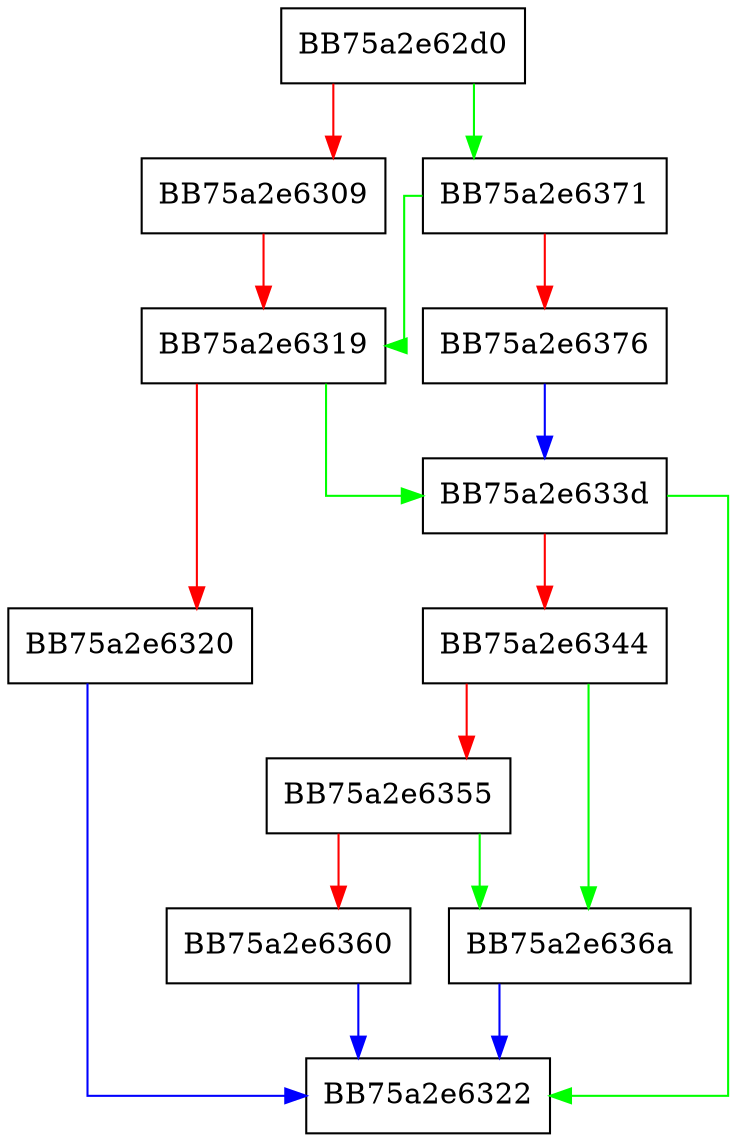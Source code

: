 digraph MpStringCchVPrintfWImpl {
  node [shape="box"];
  graph [splines=ortho];
  BB75a2e62d0 -> BB75a2e6371 [color="green"];
  BB75a2e62d0 -> BB75a2e6309 [color="red"];
  BB75a2e6309 -> BB75a2e6319 [color="red"];
  BB75a2e6319 -> BB75a2e633d [color="green"];
  BB75a2e6319 -> BB75a2e6320 [color="red"];
  BB75a2e6320 -> BB75a2e6322 [color="blue"];
  BB75a2e633d -> BB75a2e6322 [color="green"];
  BB75a2e633d -> BB75a2e6344 [color="red"];
  BB75a2e6344 -> BB75a2e636a [color="green"];
  BB75a2e6344 -> BB75a2e6355 [color="red"];
  BB75a2e6355 -> BB75a2e636a [color="green"];
  BB75a2e6355 -> BB75a2e6360 [color="red"];
  BB75a2e6360 -> BB75a2e6322 [color="blue"];
  BB75a2e636a -> BB75a2e6322 [color="blue"];
  BB75a2e6371 -> BB75a2e6319 [color="green"];
  BB75a2e6371 -> BB75a2e6376 [color="red"];
  BB75a2e6376 -> BB75a2e633d [color="blue"];
}